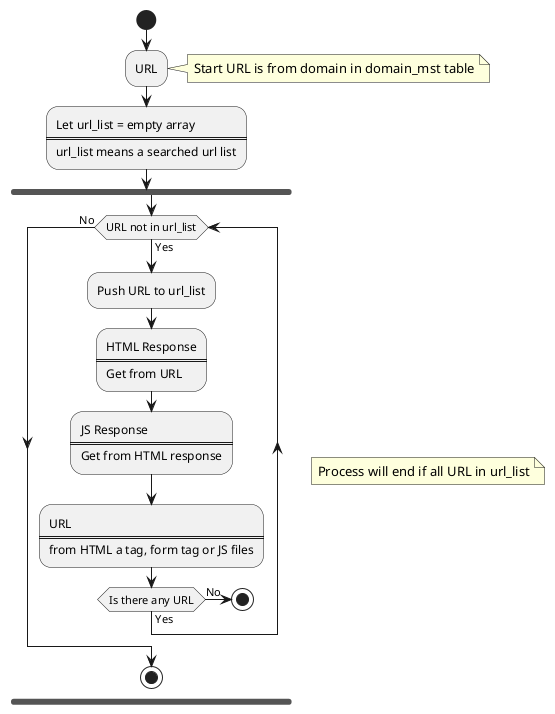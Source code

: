 @startuml
start
:URL;
note right: Start URL is from domain in domain_mst table
:Let url_list = empty array
====
url_list means a searched url list;
fork
    while (URL not in url_list) is (Yes)
        :Push URL to url_list;
        :HTML Response
        ====
        Get from URL;
        :JS Response
        ====
        Get from HTML response;
        :URL
        ====
        from HTML a tag, form tag or JS files;
        if (Is there any URL) then (No)
            stop
        else (Yes)
        endif
    endwhile (No)
    stop
end fork
note right: Process will end if all URL in url_list
@enduml